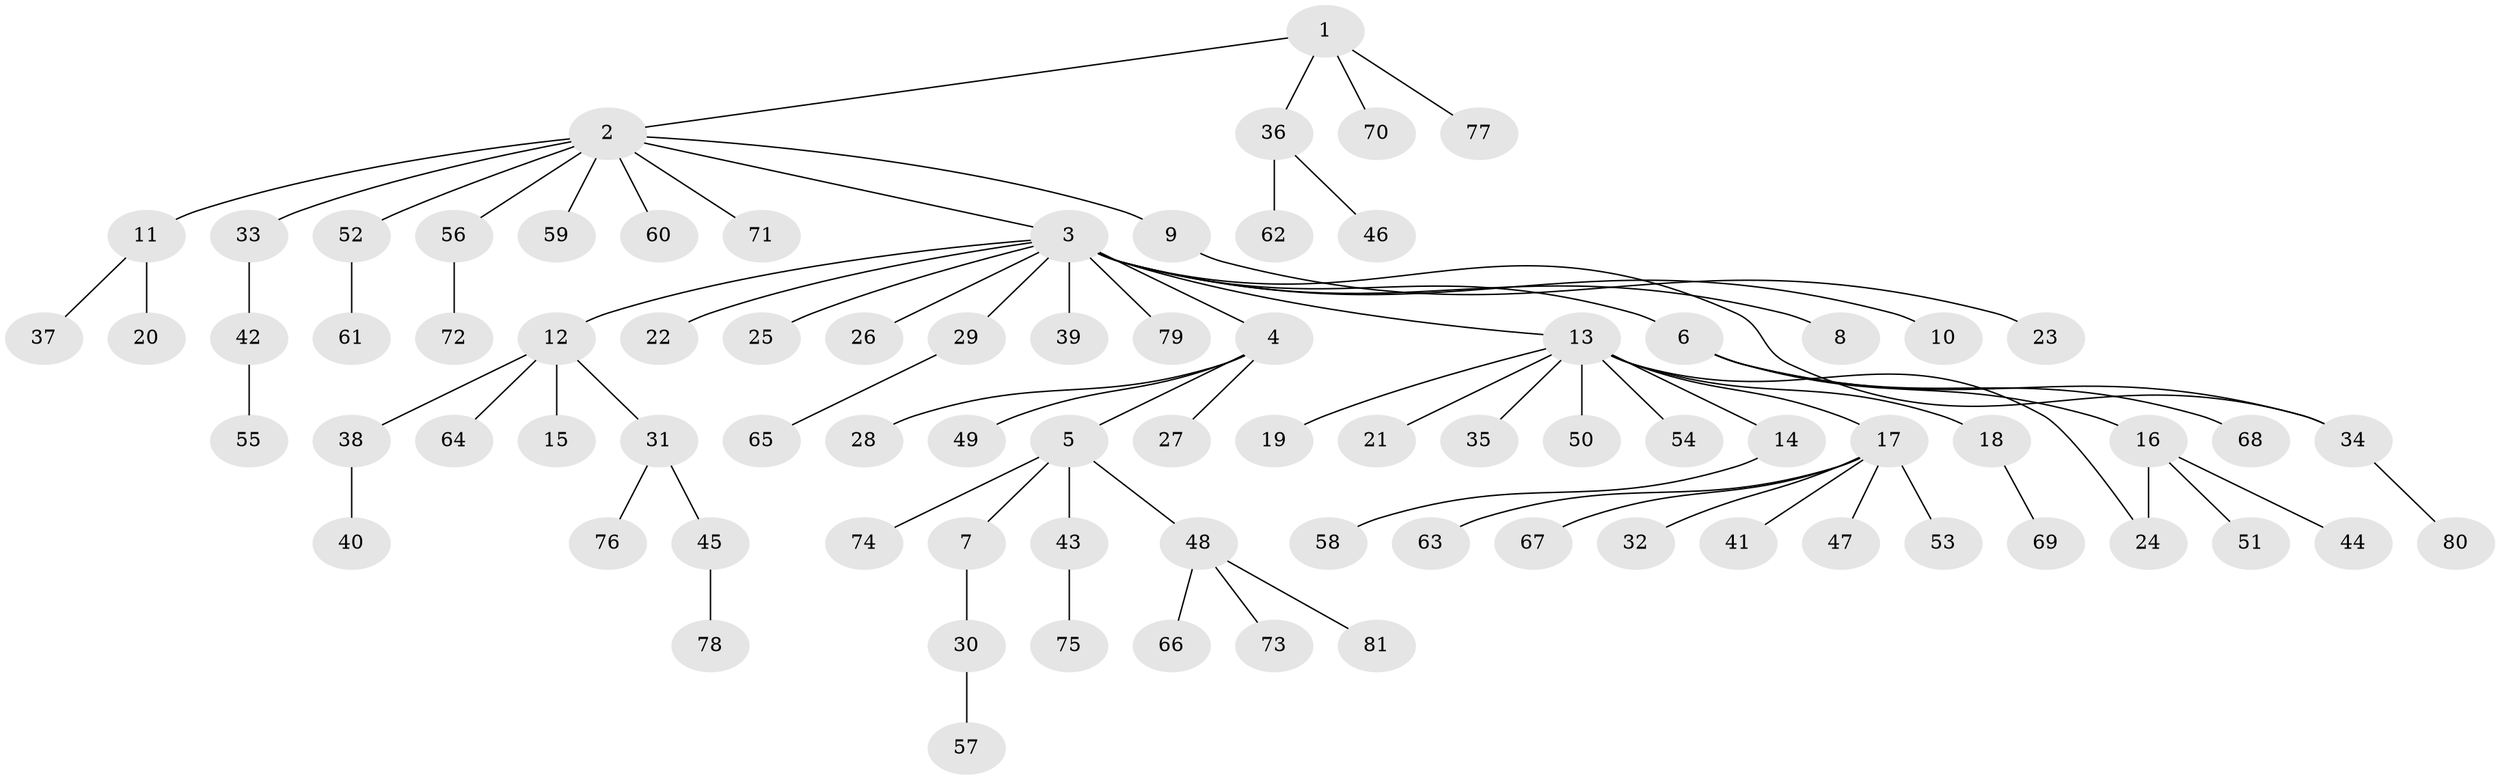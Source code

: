 // coarse degree distribution, {1: 0.8333333333333334, 24: 0.020833333333333332, 3: 0.041666666666666664, 2: 0.041666666666666664, 4: 0.020833333333333332, 5: 0.020833333333333332, 11: 0.020833333333333332}
// Generated by graph-tools (version 1.1) at 2025/50/03/04/25 21:50:13]
// undirected, 81 vertices, 82 edges
graph export_dot {
graph [start="1"]
  node [color=gray90,style=filled];
  1;
  2;
  3;
  4;
  5;
  6;
  7;
  8;
  9;
  10;
  11;
  12;
  13;
  14;
  15;
  16;
  17;
  18;
  19;
  20;
  21;
  22;
  23;
  24;
  25;
  26;
  27;
  28;
  29;
  30;
  31;
  32;
  33;
  34;
  35;
  36;
  37;
  38;
  39;
  40;
  41;
  42;
  43;
  44;
  45;
  46;
  47;
  48;
  49;
  50;
  51;
  52;
  53;
  54;
  55;
  56;
  57;
  58;
  59;
  60;
  61;
  62;
  63;
  64;
  65;
  66;
  67;
  68;
  69;
  70;
  71;
  72;
  73;
  74;
  75;
  76;
  77;
  78;
  79;
  80;
  81;
  1 -- 2;
  1 -- 36;
  1 -- 70;
  1 -- 77;
  2 -- 3;
  2 -- 9;
  2 -- 11;
  2 -- 33;
  2 -- 52;
  2 -- 56;
  2 -- 59;
  2 -- 60;
  2 -- 71;
  3 -- 4;
  3 -- 6;
  3 -- 8;
  3 -- 10;
  3 -- 12;
  3 -- 13;
  3 -- 22;
  3 -- 25;
  3 -- 26;
  3 -- 29;
  3 -- 34;
  3 -- 39;
  3 -- 79;
  4 -- 5;
  4 -- 27;
  4 -- 28;
  4 -- 49;
  5 -- 7;
  5 -- 43;
  5 -- 48;
  5 -- 74;
  6 -- 16;
  6 -- 34;
  6 -- 68;
  7 -- 30;
  9 -- 23;
  11 -- 20;
  11 -- 37;
  12 -- 15;
  12 -- 31;
  12 -- 38;
  12 -- 64;
  13 -- 14;
  13 -- 17;
  13 -- 18;
  13 -- 19;
  13 -- 21;
  13 -- 24;
  13 -- 35;
  13 -- 50;
  13 -- 54;
  14 -- 58;
  16 -- 24;
  16 -- 44;
  16 -- 51;
  17 -- 32;
  17 -- 41;
  17 -- 47;
  17 -- 53;
  17 -- 63;
  17 -- 67;
  18 -- 69;
  29 -- 65;
  30 -- 57;
  31 -- 45;
  31 -- 76;
  33 -- 42;
  34 -- 80;
  36 -- 46;
  36 -- 62;
  38 -- 40;
  42 -- 55;
  43 -- 75;
  45 -- 78;
  48 -- 66;
  48 -- 73;
  48 -- 81;
  52 -- 61;
  56 -- 72;
}
